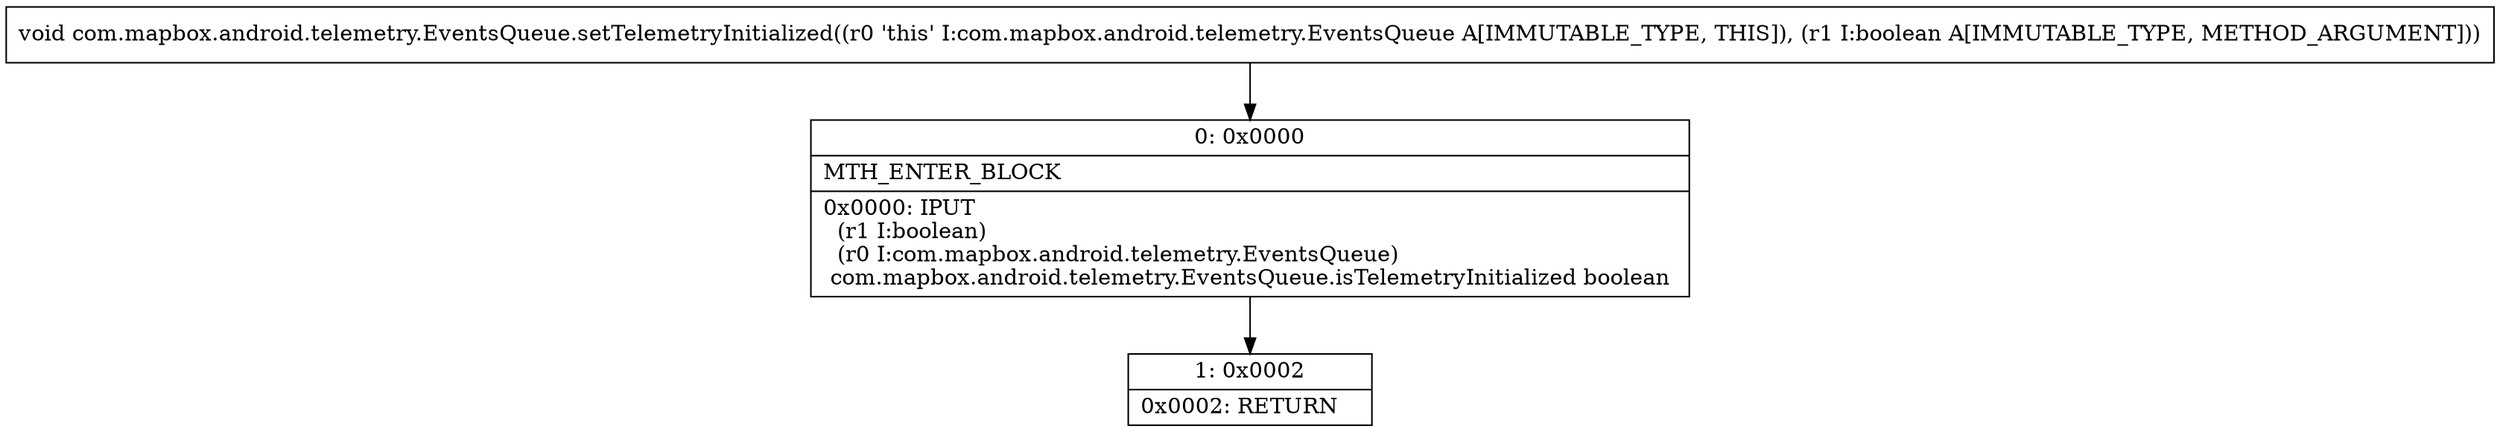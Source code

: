 digraph "CFG forcom.mapbox.android.telemetry.EventsQueue.setTelemetryInitialized(Z)V" {
Node_0 [shape=record,label="{0\:\ 0x0000|MTH_ENTER_BLOCK\l|0x0000: IPUT  \l  (r1 I:boolean)\l  (r0 I:com.mapbox.android.telemetry.EventsQueue)\l com.mapbox.android.telemetry.EventsQueue.isTelemetryInitialized boolean \l}"];
Node_1 [shape=record,label="{1\:\ 0x0002|0x0002: RETURN   \l}"];
MethodNode[shape=record,label="{void com.mapbox.android.telemetry.EventsQueue.setTelemetryInitialized((r0 'this' I:com.mapbox.android.telemetry.EventsQueue A[IMMUTABLE_TYPE, THIS]), (r1 I:boolean A[IMMUTABLE_TYPE, METHOD_ARGUMENT])) }"];
MethodNode -> Node_0;
Node_0 -> Node_1;
}

